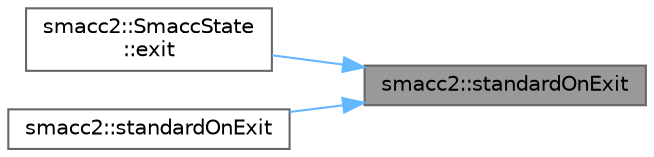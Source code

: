 digraph "smacc2::standardOnExit"
{
 // LATEX_PDF_SIZE
  bgcolor="transparent";
  edge [fontname=Helvetica,fontsize=10,labelfontname=Helvetica,labelfontsize=10];
  node [fontname=Helvetica,fontsize=10,shape=box,height=0.2,width=0.4];
  rankdir="RL";
  Node1 [label="smacc2::standardOnExit",height=0.2,width=0.4,color="gray40", fillcolor="grey60", style="filled", fontcolor="black",tooltip=" "];
  Node1 -> Node2 [dir="back",color="steelblue1",style="solid"];
  Node2 [label="smacc2::SmaccState\l::exit",height=0.2,width=0.4,color="grey40", fillcolor="white", style="filled",URL="$classsmacc2_1_1SmaccState.html#a0af186fa1ef8434232d4f4838c889aa9",tooltip=" "];
  Node1 -> Node3 [dir="back",color="steelblue1",style="solid"];
  Node3 [label="smacc2::standardOnExit",height=0.2,width=0.4,color="grey40", fillcolor="white", style="filled",URL="$namespacesmacc2.html#aec34999c81db4b6cf4dde27c89f5d48b",tooltip=" "];
}
